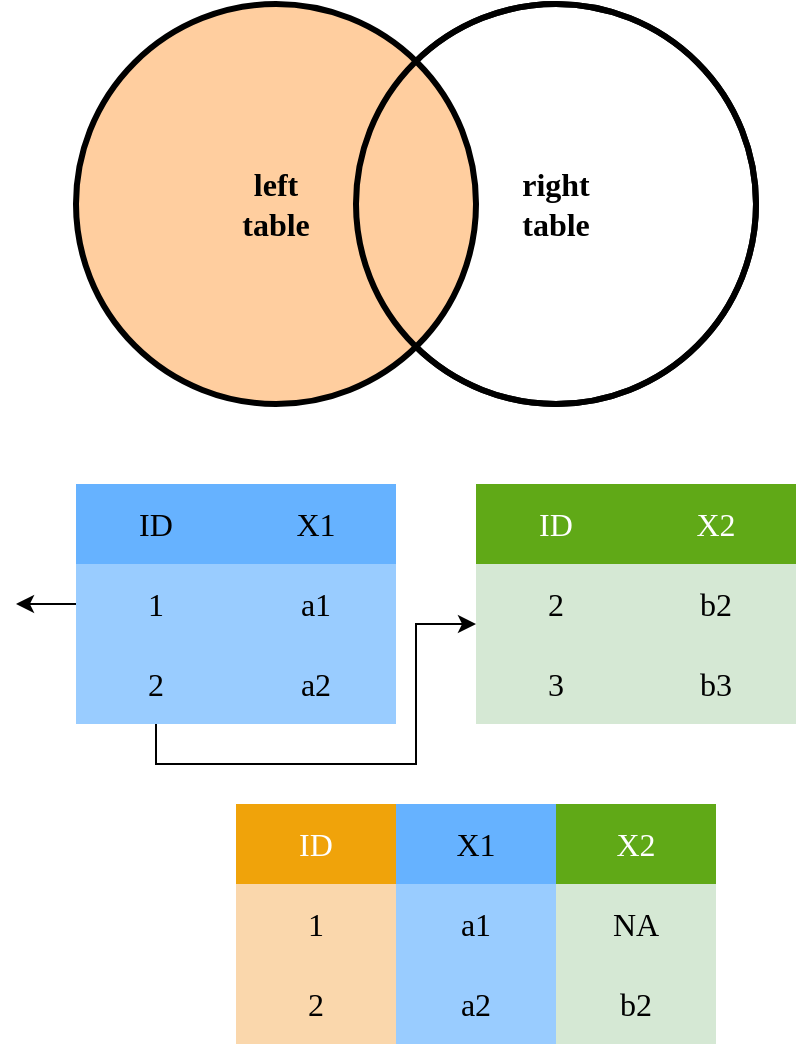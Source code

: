 <mxfile version="14.1.8" type="device"><diagram id="xH8wTWWKRyzhNgxqiyp3" name="Page-1"><mxGraphModel dx="1422" dy="822" grid="1" gridSize="10" guides="1" tooltips="1" connect="1" arrows="1" fold="1" page="1" pageScale="1" pageWidth="1200" pageHeight="1600" math="0" shadow="0"><root><mxCell id="0"/><mxCell id="1" parent="0"/><mxCell id="3vnkN7DkJaqMa8Snego_-2" value="&lt;font style=&quot;font-size: 16px&quot; face=&quot;Verdana&quot;&gt;&lt;b&gt;right&lt;br&gt;table&lt;/b&gt;&lt;/font&gt;" style="ellipse;whiteSpace=wrap;html=1;aspect=fixed;strokeWidth=3;shadow=0;" parent="1" vertex="1"><mxGeometry x="180" y="40" width="200" height="200" as="geometry"/></mxCell><mxCell id="3vnkN7DkJaqMa8Snego_-1" value="&lt;font style=&quot;font-size: 16px&quot; face=&quot;Verdana&quot;&gt;&lt;b&gt;left&lt;br&gt;table&lt;/b&gt;&lt;/font&gt;" style="ellipse;whiteSpace=wrap;html=1;aspect=fixed;strokeWidth=3;shadow=0;fillColor=#FFCE9F;" parent="1" vertex="1"><mxGeometry x="40" y="40" width="200" height="200" as="geometry"/></mxCell><mxCell id="3vnkN7DkJaqMa8Snego_-3" value="" style="ellipse;whiteSpace=wrap;html=1;aspect=fixed;strokeWidth=3;shadow=0;fillColor=none;" parent="1" vertex="1"><mxGeometry x="180" y="40" width="200" height="200" as="geometry"/></mxCell><mxCell id="3vnkN7DkJaqMa8Snego_-5" value="&lt;font face=&quot;Verdana&quot; style=&quot;font-size: 16px&quot;&gt;ID&lt;/font&gt;" style="rounded=0;whiteSpace=wrap;html=1;shadow=0;strokeWidth=3;fillColor=#66B2FF;strokeColor=none;" parent="1" vertex="1"><mxGeometry x="40" y="280" width="80" height="40" as="geometry"/></mxCell><mxCell id="3vnkN7DkJaqMa8Snego_-6" value="&lt;font face=&quot;Verdana&quot; style=&quot;font-size: 16px&quot;&gt;X1&lt;/font&gt;" style="rounded=0;whiteSpace=wrap;html=1;shadow=0;strokeWidth=3;fillColor=#66B2FF;strokeColor=none;" parent="1" vertex="1"><mxGeometry x="120" y="280" width="80" height="40" as="geometry"/></mxCell><mxCell id="8nGLjiJjuIi8Aw6xZV5L-1" style="edgeStyle=orthogonalEdgeStyle;rounded=0;orthogonalLoop=1;jettySize=auto;html=1;exitX=0;exitY=0.5;exitDx=0;exitDy=0;" edge="1" parent="1" source="3vnkN7DkJaqMa8Snego_-7"><mxGeometry relative="1" as="geometry"><mxPoint x="10" y="340" as="targetPoint"/></mxGeometry></mxCell><mxCell id="3vnkN7DkJaqMa8Snego_-7" value="&lt;font face=&quot;Verdana&quot; style=&quot;font-size: 16px&quot;&gt;1&lt;/font&gt;" style="rounded=0;whiteSpace=wrap;html=1;shadow=0;strokeWidth=3;fillColor=#99CCFF;strokeColor=none;" parent="1" vertex="1"><mxGeometry x="40" y="320" width="80" height="40" as="geometry"/></mxCell><mxCell id="3vnkN7DkJaqMa8Snego_-28" style="edgeStyle=orthogonalEdgeStyle;rounded=0;orthogonalLoop=1;jettySize=auto;html=1;exitX=0.5;exitY=1;exitDx=0;exitDy=0;entryX=0;entryY=0.75;entryDx=0;entryDy=0;" parent="1" source="3vnkN7DkJaqMa8Snego_-8" target="3vnkN7DkJaqMa8Snego_-13" edge="1"><mxGeometry relative="1" as="geometry"><Array as="points"><mxPoint x="80" y="420"/><mxPoint x="210" y="420"/><mxPoint x="210" y="350"/></Array></mxGeometry></mxCell><mxCell id="3vnkN7DkJaqMa8Snego_-8" value="&lt;font face=&quot;Verdana&quot; style=&quot;font-size: 16px&quot;&gt;2&lt;/font&gt;" style="rounded=0;whiteSpace=wrap;html=1;shadow=0;strokeWidth=3;fillColor=#99CCFF;strokeColor=none;" parent="1" vertex="1"><mxGeometry x="40" y="360" width="80" height="40" as="geometry"/></mxCell><mxCell id="3vnkN7DkJaqMa8Snego_-9" value="&lt;font face=&quot;Verdana&quot; style=&quot;font-size: 16px&quot;&gt;a1&lt;/font&gt;" style="rounded=0;whiteSpace=wrap;html=1;shadow=0;strokeWidth=3;fillColor=#99CCFF;strokeColor=none;" parent="1" vertex="1"><mxGeometry x="120" y="320" width="80" height="40" as="geometry"/></mxCell><mxCell id="3vnkN7DkJaqMa8Snego_-10" value="&lt;font face=&quot;Verdana&quot; style=&quot;font-size: 16px&quot;&gt;a2&lt;/font&gt;" style="rounded=0;whiteSpace=wrap;html=1;shadow=0;strokeWidth=3;fillColor=#99CCFF;strokeColor=none;" parent="1" vertex="1"><mxGeometry x="120" y="360" width="80" height="40" as="geometry"/></mxCell><mxCell id="3vnkN7DkJaqMa8Snego_-11" value="&lt;font face=&quot;Verdana&quot; style=&quot;font-size: 16px&quot;&gt;ID&lt;/font&gt;" style="rounded=0;whiteSpace=wrap;html=1;shadow=0;strokeWidth=3;fillColor=#60a917;fontColor=#ffffff;strokeColor=none;" parent="1" vertex="1"><mxGeometry x="240" y="280" width="80" height="40" as="geometry"/></mxCell><mxCell id="3vnkN7DkJaqMa8Snego_-12" value="&lt;font face=&quot;Verdana&quot; style=&quot;font-size: 16px&quot;&gt;X2&lt;/font&gt;" style="rounded=0;whiteSpace=wrap;html=1;shadow=0;strokeWidth=3;fillColor=#60a917;fontColor=#ffffff;strokeColor=none;" parent="1" vertex="1"><mxGeometry x="320" y="280" width="80" height="40" as="geometry"/></mxCell><mxCell id="3vnkN7DkJaqMa8Snego_-13" value="&lt;font face=&quot;Verdana&quot; style=&quot;font-size: 16px&quot;&gt;2&lt;/font&gt;" style="rounded=0;whiteSpace=wrap;html=1;shadow=0;strokeWidth=3;fillColor=#d5e8d4;strokeColor=none;" parent="1" vertex="1"><mxGeometry x="240" y="320" width="80" height="40" as="geometry"/></mxCell><mxCell id="3vnkN7DkJaqMa8Snego_-14" value="&lt;font face=&quot;Verdana&quot; style=&quot;font-size: 16px&quot;&gt;3&lt;/font&gt;" style="rounded=0;whiteSpace=wrap;html=1;shadow=0;strokeWidth=3;fillColor=#d5e8d4;strokeColor=none;" parent="1" vertex="1"><mxGeometry x="240" y="360" width="80" height="40" as="geometry"/></mxCell><mxCell id="3vnkN7DkJaqMa8Snego_-15" value="&lt;font face=&quot;Verdana&quot; style=&quot;font-size: 16px&quot;&gt;b2&lt;/font&gt;" style="rounded=0;whiteSpace=wrap;html=1;shadow=0;strokeWidth=3;fillColor=#d5e8d4;strokeColor=none;" parent="1" vertex="1"><mxGeometry x="320" y="320" width="80" height="40" as="geometry"/></mxCell><mxCell id="3vnkN7DkJaqMa8Snego_-16" value="&lt;font face=&quot;Verdana&quot; style=&quot;font-size: 16px&quot;&gt;b3&lt;/font&gt;" style="rounded=0;whiteSpace=wrap;html=1;shadow=0;strokeWidth=3;fillColor=#d5e8d4;strokeColor=none;" parent="1" vertex="1"><mxGeometry x="320" y="360" width="80" height="40" as="geometry"/></mxCell><mxCell id="3vnkN7DkJaqMa8Snego_-17" value="&lt;font face=&quot;Verdana&quot; style=&quot;font-size: 16px&quot;&gt;ID&lt;/font&gt;" style="rounded=0;whiteSpace=wrap;html=1;shadow=0;strokeWidth=3;fillColor=#f0a30a;fontColor=#ffffff;strokeColor=none;" parent="1" vertex="1"><mxGeometry x="120" y="440" width="80" height="40" as="geometry"/></mxCell><mxCell id="3vnkN7DkJaqMa8Snego_-18" value="&lt;font face=&quot;Verdana&quot; style=&quot;font-size: 16px&quot;&gt;1&lt;/font&gt;" style="rounded=0;whiteSpace=wrap;html=1;shadow=0;strokeWidth=3;fillColor=#fad7ac;strokeColor=none;" parent="1" vertex="1"><mxGeometry x="120" y="480" width="80" height="40" as="geometry"/></mxCell><mxCell id="3vnkN7DkJaqMa8Snego_-19" value="&lt;font face=&quot;Verdana&quot; style=&quot;font-size: 16px&quot;&gt;2&lt;/font&gt;" style="rounded=0;whiteSpace=wrap;html=1;shadow=0;strokeWidth=3;fillColor=#fad7ac;strokeColor=none;" parent="1" vertex="1"><mxGeometry x="120" y="520" width="80" height="40" as="geometry"/></mxCell><mxCell id="3vnkN7DkJaqMa8Snego_-20" value="&lt;font face=&quot;Verdana&quot; style=&quot;font-size: 16px&quot;&gt;X1&lt;/font&gt;" style="rounded=0;whiteSpace=wrap;html=1;shadow=0;strokeWidth=3;fillColor=#66B2FF;strokeColor=none;" parent="1" vertex="1"><mxGeometry x="200" y="440" width="80" height="40" as="geometry"/></mxCell><mxCell id="3vnkN7DkJaqMa8Snego_-21" value="&lt;font face=&quot;Verdana&quot; style=&quot;font-size: 16px&quot;&gt;a1&lt;/font&gt;" style="rounded=0;whiteSpace=wrap;html=1;shadow=0;strokeWidth=3;fillColor=#99CCFF;strokeColor=none;" parent="1" vertex="1"><mxGeometry x="200" y="480" width="80" height="40" as="geometry"/></mxCell><mxCell id="3vnkN7DkJaqMa8Snego_-22" value="&lt;font face=&quot;Verdana&quot; style=&quot;font-size: 16px&quot;&gt;a2&lt;/font&gt;" style="rounded=0;whiteSpace=wrap;html=1;shadow=0;strokeWidth=3;fillColor=#99CCFF;strokeColor=none;" parent="1" vertex="1"><mxGeometry x="200" y="520" width="80" height="40" as="geometry"/></mxCell><mxCell id="3vnkN7DkJaqMa8Snego_-23" value="&lt;font face=&quot;Verdana&quot; style=&quot;font-size: 16px&quot;&gt;X2&lt;/font&gt;" style="rounded=0;whiteSpace=wrap;html=1;shadow=0;strokeWidth=3;fillColor=#60a917;fontColor=#ffffff;strokeColor=none;" parent="1" vertex="1"><mxGeometry x="280" y="440" width="80" height="40" as="geometry"/></mxCell><mxCell id="3vnkN7DkJaqMa8Snego_-24" value="&lt;font face=&quot;Verdana&quot; style=&quot;font-size: 16px&quot;&gt;NA&lt;/font&gt;" style="rounded=0;whiteSpace=wrap;html=1;shadow=0;strokeWidth=3;fillColor=#d5e8d4;strokeColor=none;" parent="1" vertex="1"><mxGeometry x="280" y="480" width="80" height="40" as="geometry"/></mxCell><mxCell id="3vnkN7DkJaqMa8Snego_-25" value="&lt;font face=&quot;Verdana&quot; style=&quot;font-size: 16px&quot;&gt;b2&lt;/font&gt;" style="rounded=0;whiteSpace=wrap;html=1;shadow=0;strokeWidth=3;fillColor=#d5e8d4;strokeColor=none;" parent="1" vertex="1"><mxGeometry x="280" y="520" width="80" height="40" as="geometry"/></mxCell></root></mxGraphModel></diagram></mxfile>